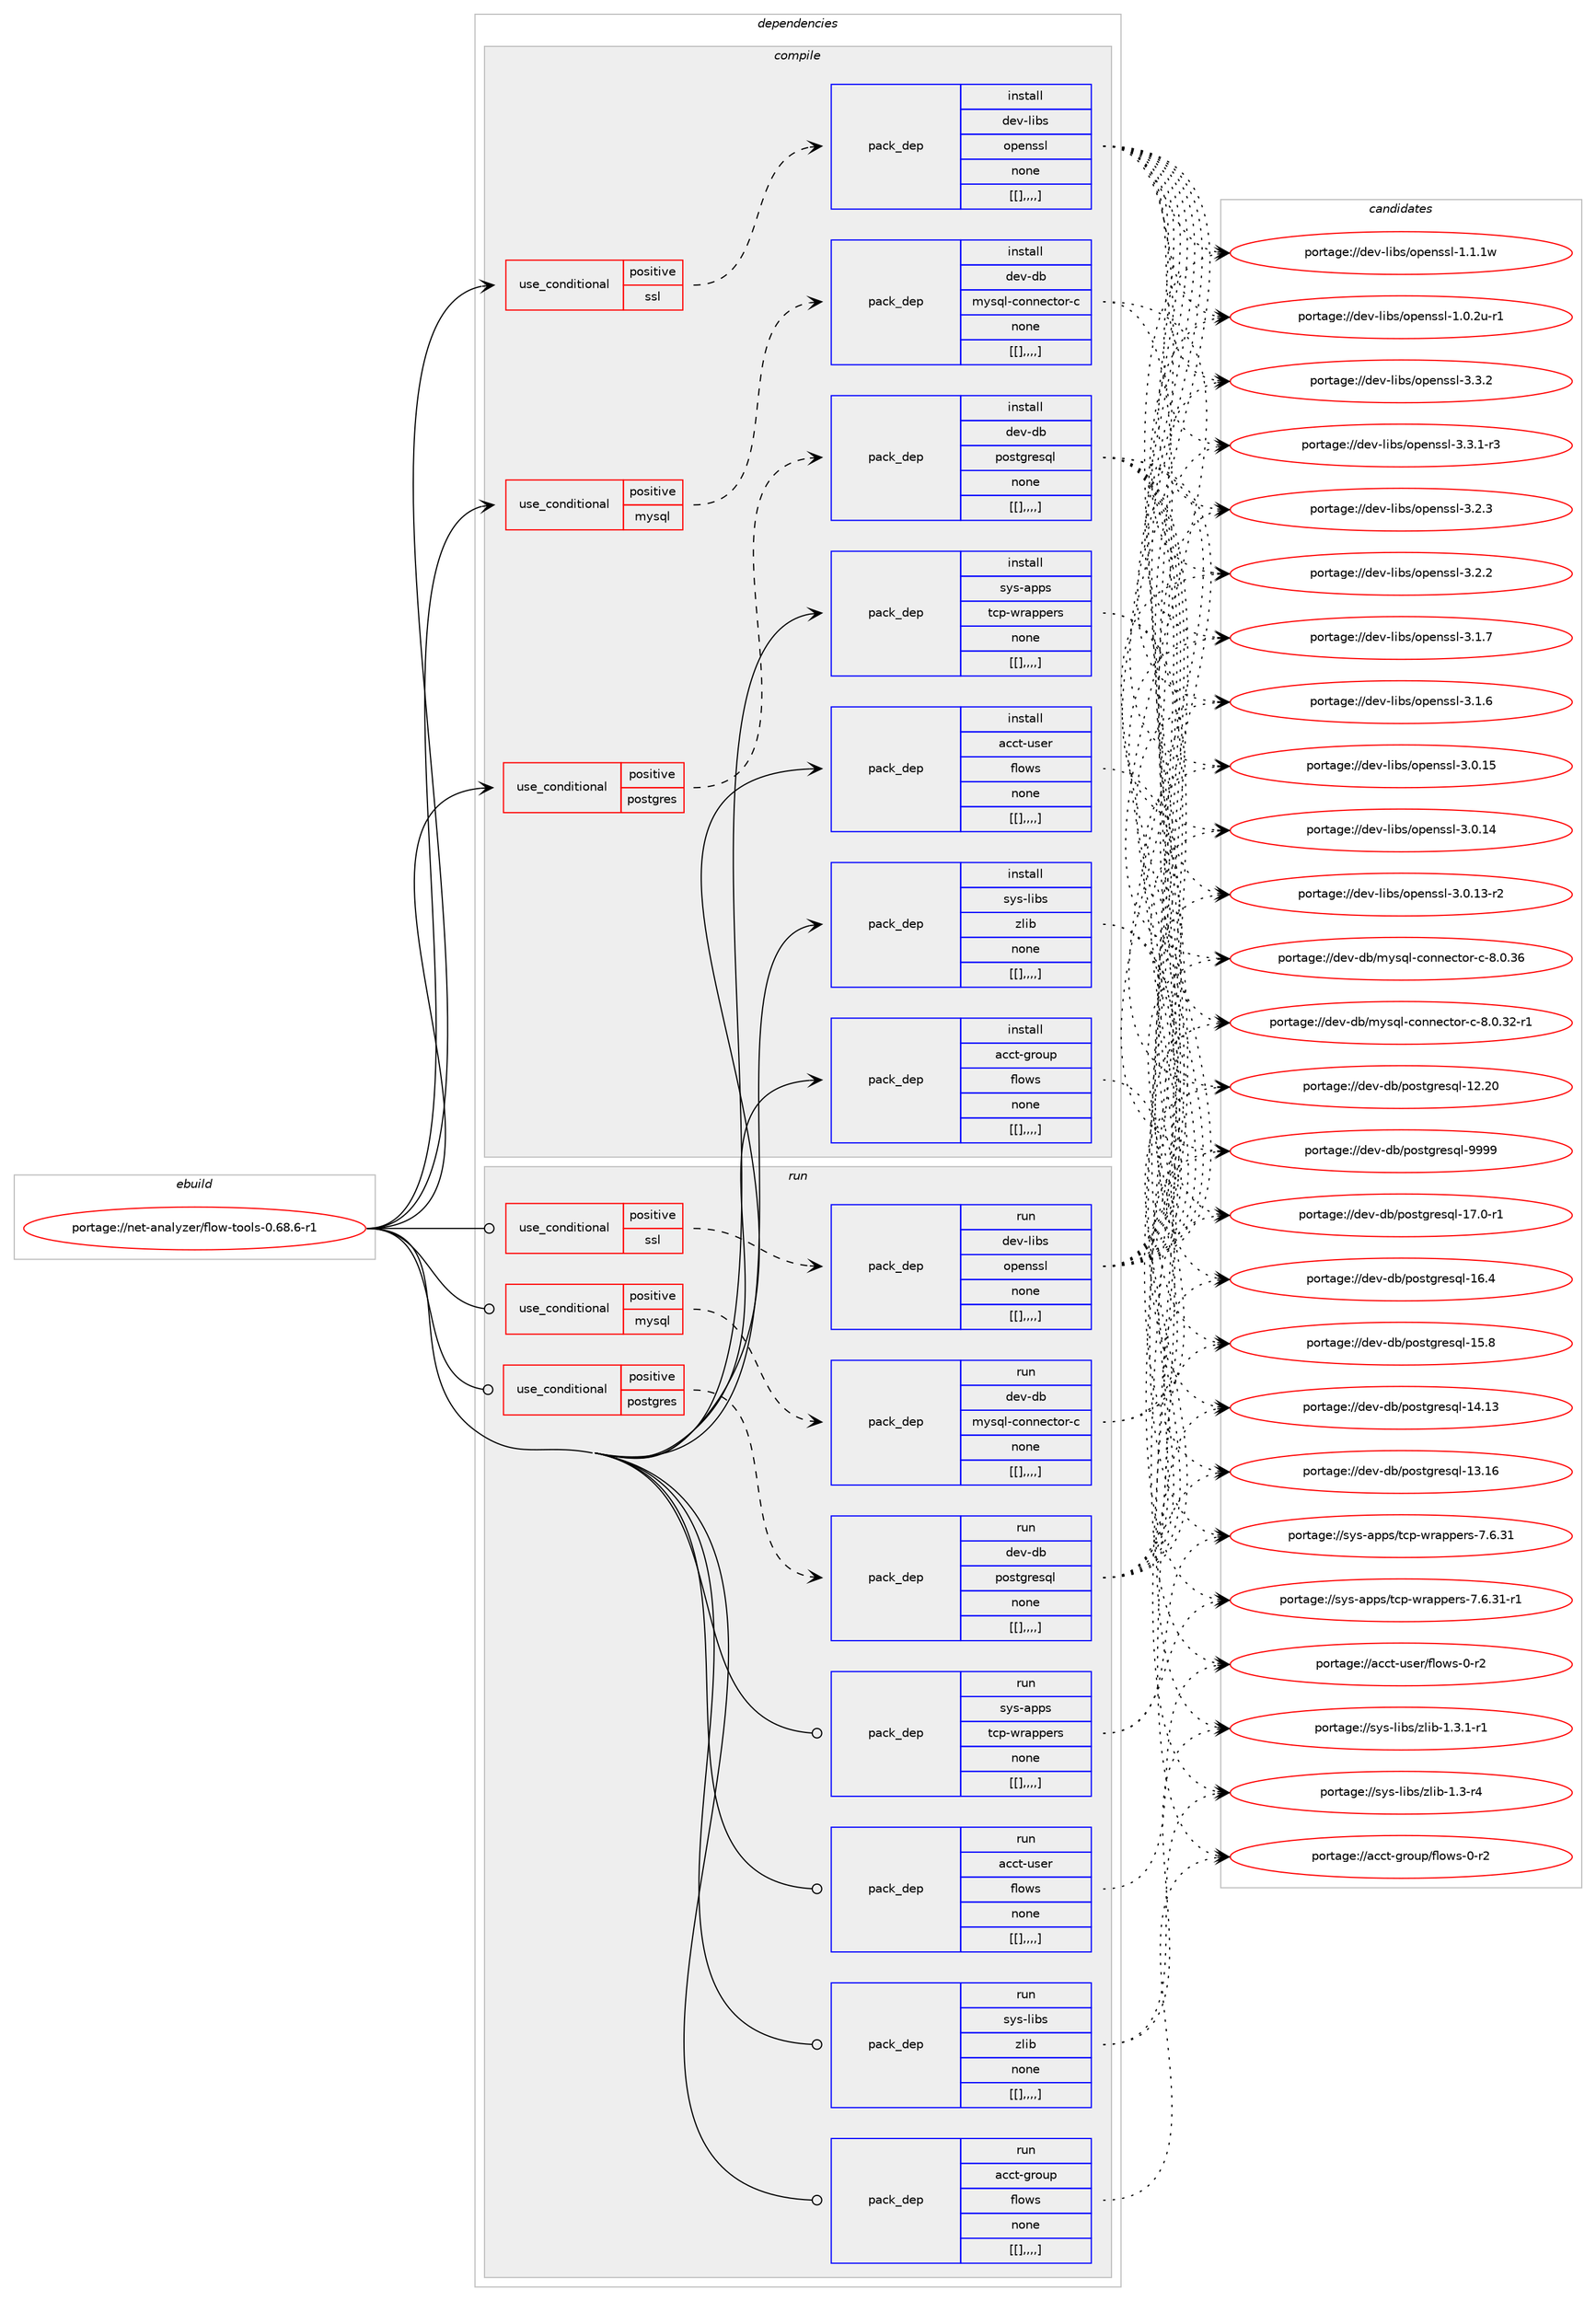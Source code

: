 digraph prolog {

# *************
# Graph options
# *************

newrank=true;
concentrate=true;
compound=true;
graph [rankdir=LR,fontname=Helvetica,fontsize=10,ranksep=1.5];#, ranksep=2.5, nodesep=0.2];
edge  [arrowhead=vee];
node  [fontname=Helvetica,fontsize=10];

# **********
# The ebuild
# **********

subgraph cluster_leftcol {
color=gray;
label=<<i>ebuild</i>>;
id [label="portage://net-analyzer/flow-tools-0.68.6-r1", color=red, width=4, href="../net-analyzer/flow-tools-0.68.6-r1.svg"];
}

# ****************
# The dependencies
# ****************

subgraph cluster_midcol {
color=gray;
label=<<i>dependencies</i>>;
subgraph cluster_compile {
fillcolor="#eeeeee";
style=filled;
label=<<i>compile</i>>;
subgraph cond91802 {
dependency357127 [label=<<TABLE BORDER="0" CELLBORDER="1" CELLSPACING="0" CELLPADDING="4"><TR><TD ROWSPAN="3" CELLPADDING="10">use_conditional</TD></TR><TR><TD>positive</TD></TR><TR><TD>mysql</TD></TR></TABLE>>, shape=none, color=red];
subgraph pack262478 {
dependency357131 [label=<<TABLE BORDER="0" CELLBORDER="1" CELLSPACING="0" CELLPADDING="4" WIDTH="220"><TR><TD ROWSPAN="6" CELLPADDING="30">pack_dep</TD></TR><TR><TD WIDTH="110">install</TD></TR><TR><TD>dev-db</TD></TR><TR><TD>mysql-connector-c</TD></TR><TR><TD>none</TD></TR><TR><TD>[[],,,,]</TD></TR></TABLE>>, shape=none, color=blue];
}
dependency357127:e -> dependency357131:w [weight=20,style="dashed",arrowhead="vee"];
}
id:e -> dependency357127:w [weight=20,style="solid",arrowhead="vee"];
subgraph cond91840 {
dependency357184 [label=<<TABLE BORDER="0" CELLBORDER="1" CELLSPACING="0" CELLPADDING="4"><TR><TD ROWSPAN="3" CELLPADDING="10">use_conditional</TD></TR><TR><TD>positive</TD></TR><TR><TD>postgres</TD></TR></TABLE>>, shape=none, color=red];
subgraph pack262518 {
dependency357186 [label=<<TABLE BORDER="0" CELLBORDER="1" CELLSPACING="0" CELLPADDING="4" WIDTH="220"><TR><TD ROWSPAN="6" CELLPADDING="30">pack_dep</TD></TR><TR><TD WIDTH="110">install</TD></TR><TR><TD>dev-db</TD></TR><TR><TD>postgresql</TD></TR><TR><TD>none</TD></TR><TR><TD>[[],,,,]</TD></TR></TABLE>>, shape=none, color=blue];
}
dependency357184:e -> dependency357186:w [weight=20,style="dashed",arrowhead="vee"];
}
id:e -> dependency357184:w [weight=20,style="solid",arrowhead="vee"];
subgraph cond91859 {
dependency357249 [label=<<TABLE BORDER="0" CELLBORDER="1" CELLSPACING="0" CELLPADDING="4"><TR><TD ROWSPAN="3" CELLPADDING="10">use_conditional</TD></TR><TR><TD>positive</TD></TR><TR><TD>ssl</TD></TR></TABLE>>, shape=none, color=red];
subgraph pack262555 {
dependency357251 [label=<<TABLE BORDER="0" CELLBORDER="1" CELLSPACING="0" CELLPADDING="4" WIDTH="220"><TR><TD ROWSPAN="6" CELLPADDING="30">pack_dep</TD></TR><TR><TD WIDTH="110">install</TD></TR><TR><TD>dev-libs</TD></TR><TR><TD>openssl</TD></TR><TR><TD>none</TD></TR><TR><TD>[[],,,,]</TD></TR></TABLE>>, shape=none, color=blue];
}
dependency357249:e -> dependency357251:w [weight=20,style="dashed",arrowhead="vee"];
}
id:e -> dependency357249:w [weight=20,style="solid",arrowhead="vee"];
subgraph pack262560 {
dependency357258 [label=<<TABLE BORDER="0" CELLBORDER="1" CELLSPACING="0" CELLPADDING="4" WIDTH="220"><TR><TD ROWSPAN="6" CELLPADDING="30">pack_dep</TD></TR><TR><TD WIDTH="110">install</TD></TR><TR><TD>acct-group</TD></TR><TR><TD>flows</TD></TR><TR><TD>none</TD></TR><TR><TD>[[],,,,]</TD></TR></TABLE>>, shape=none, color=blue];
}
id:e -> dependency357258:w [weight=20,style="solid",arrowhead="vee"];
subgraph pack262571 {
dependency357275 [label=<<TABLE BORDER="0" CELLBORDER="1" CELLSPACING="0" CELLPADDING="4" WIDTH="220"><TR><TD ROWSPAN="6" CELLPADDING="30">pack_dep</TD></TR><TR><TD WIDTH="110">install</TD></TR><TR><TD>acct-user</TD></TR><TR><TD>flows</TD></TR><TR><TD>none</TD></TR><TR><TD>[[],,,,]</TD></TR></TABLE>>, shape=none, color=blue];
}
id:e -> dependency357275:w [weight=20,style="solid",arrowhead="vee"];
subgraph pack262573 {
dependency357317 [label=<<TABLE BORDER="0" CELLBORDER="1" CELLSPACING="0" CELLPADDING="4" WIDTH="220"><TR><TD ROWSPAN="6" CELLPADDING="30">pack_dep</TD></TR><TR><TD WIDTH="110">install</TD></TR><TR><TD>sys-apps</TD></TR><TR><TD>tcp-wrappers</TD></TR><TR><TD>none</TD></TR><TR><TD>[[],,,,]</TD></TR></TABLE>>, shape=none, color=blue];
}
id:e -> dependency357317:w [weight=20,style="solid",arrowhead="vee"];
subgraph pack262599 {
dependency357343 [label=<<TABLE BORDER="0" CELLBORDER="1" CELLSPACING="0" CELLPADDING="4" WIDTH="220"><TR><TD ROWSPAN="6" CELLPADDING="30">pack_dep</TD></TR><TR><TD WIDTH="110">install</TD></TR><TR><TD>sys-libs</TD></TR><TR><TD>zlib</TD></TR><TR><TD>none</TD></TR><TR><TD>[[],,,,]</TD></TR></TABLE>>, shape=none, color=blue];
}
id:e -> dependency357343:w [weight=20,style="solid",arrowhead="vee"];
}
subgraph cluster_compileandrun {
fillcolor="#eeeeee";
style=filled;
label=<<i>compile and run</i>>;
}
subgraph cluster_run {
fillcolor="#eeeeee";
style=filled;
label=<<i>run</i>>;
subgraph cond91921 {
dependency357380 [label=<<TABLE BORDER="0" CELLBORDER="1" CELLSPACING="0" CELLPADDING="4"><TR><TD ROWSPAN="3" CELLPADDING="10">use_conditional</TD></TR><TR><TD>positive</TD></TR><TR><TD>mysql</TD></TR></TABLE>>, shape=none, color=red];
subgraph pack262641 {
dependency357398 [label=<<TABLE BORDER="0" CELLBORDER="1" CELLSPACING="0" CELLPADDING="4" WIDTH="220"><TR><TD ROWSPAN="6" CELLPADDING="30">pack_dep</TD></TR><TR><TD WIDTH="110">run</TD></TR><TR><TD>dev-db</TD></TR><TR><TD>mysql-connector-c</TD></TR><TR><TD>none</TD></TR><TR><TD>[[],,,,]</TD></TR></TABLE>>, shape=none, color=blue];
}
dependency357380:e -> dependency357398:w [weight=20,style="dashed",arrowhead="vee"];
}
id:e -> dependency357380:w [weight=20,style="solid",arrowhead="odot"];
subgraph cond91955 {
dependency357461 [label=<<TABLE BORDER="0" CELLBORDER="1" CELLSPACING="0" CELLPADDING="4"><TR><TD ROWSPAN="3" CELLPADDING="10">use_conditional</TD></TR><TR><TD>positive</TD></TR><TR><TD>postgres</TD></TR></TABLE>>, shape=none, color=red];
subgraph pack262687 {
dependency357502 [label=<<TABLE BORDER="0" CELLBORDER="1" CELLSPACING="0" CELLPADDING="4" WIDTH="220"><TR><TD ROWSPAN="6" CELLPADDING="30">pack_dep</TD></TR><TR><TD WIDTH="110">run</TD></TR><TR><TD>dev-db</TD></TR><TR><TD>postgresql</TD></TR><TR><TD>none</TD></TR><TR><TD>[[],,,,]</TD></TR></TABLE>>, shape=none, color=blue];
}
dependency357461:e -> dependency357502:w [weight=20,style="dashed",arrowhead="vee"];
}
id:e -> dependency357461:w [weight=20,style="solid",arrowhead="odot"];
subgraph cond91980 {
dependency357521 [label=<<TABLE BORDER="0" CELLBORDER="1" CELLSPACING="0" CELLPADDING="4"><TR><TD ROWSPAN="3" CELLPADDING="10">use_conditional</TD></TR><TR><TD>positive</TD></TR><TR><TD>ssl</TD></TR></TABLE>>, shape=none, color=red];
subgraph pack262716 {
dependency357620 [label=<<TABLE BORDER="0" CELLBORDER="1" CELLSPACING="0" CELLPADDING="4" WIDTH="220"><TR><TD ROWSPAN="6" CELLPADDING="30">pack_dep</TD></TR><TR><TD WIDTH="110">run</TD></TR><TR><TD>dev-libs</TD></TR><TR><TD>openssl</TD></TR><TR><TD>none</TD></TR><TR><TD>[[],,,,]</TD></TR></TABLE>>, shape=none, color=blue];
}
dependency357521:e -> dependency357620:w [weight=20,style="dashed",arrowhead="vee"];
}
id:e -> dependency357521:w [weight=20,style="solid",arrowhead="odot"];
subgraph pack262777 {
dependency357686 [label=<<TABLE BORDER="0" CELLBORDER="1" CELLSPACING="0" CELLPADDING="4" WIDTH="220"><TR><TD ROWSPAN="6" CELLPADDING="30">pack_dep</TD></TR><TR><TD WIDTH="110">run</TD></TR><TR><TD>acct-group</TD></TR><TR><TD>flows</TD></TR><TR><TD>none</TD></TR><TR><TD>[[],,,,]</TD></TR></TABLE>>, shape=none, color=blue];
}
id:e -> dependency357686:w [weight=20,style="solid",arrowhead="odot"];
subgraph pack262825 {
dependency357800 [label=<<TABLE BORDER="0" CELLBORDER="1" CELLSPACING="0" CELLPADDING="4" WIDTH="220"><TR><TD ROWSPAN="6" CELLPADDING="30">pack_dep</TD></TR><TR><TD WIDTH="110">run</TD></TR><TR><TD>acct-user</TD></TR><TR><TD>flows</TD></TR><TR><TD>none</TD></TR><TR><TD>[[],,,,]</TD></TR></TABLE>>, shape=none, color=blue];
}
id:e -> dependency357800:w [weight=20,style="solid",arrowhead="odot"];
subgraph pack262889 {
dependency357805 [label=<<TABLE BORDER="0" CELLBORDER="1" CELLSPACING="0" CELLPADDING="4" WIDTH="220"><TR><TD ROWSPAN="6" CELLPADDING="30">pack_dep</TD></TR><TR><TD WIDTH="110">run</TD></TR><TR><TD>sys-apps</TD></TR><TR><TD>tcp-wrappers</TD></TR><TR><TD>none</TD></TR><TR><TD>[[],,,,]</TD></TR></TABLE>>, shape=none, color=blue];
}
id:e -> dependency357805:w [weight=20,style="solid",arrowhead="odot"];
subgraph pack262892 {
dependency357811 [label=<<TABLE BORDER="0" CELLBORDER="1" CELLSPACING="0" CELLPADDING="4" WIDTH="220"><TR><TD ROWSPAN="6" CELLPADDING="30">pack_dep</TD></TR><TR><TD WIDTH="110">run</TD></TR><TR><TD>sys-libs</TD></TR><TR><TD>zlib</TD></TR><TR><TD>none</TD></TR><TR><TD>[[],,,,]</TD></TR></TABLE>>, shape=none, color=blue];
}
id:e -> dependency357811:w [weight=20,style="solid",arrowhead="odot"];
}
}

# **************
# The candidates
# **************

subgraph cluster_choices {
rank=same;
color=gray;
label=<<i>candidates</i>>;

subgraph choice260198 {
color=black;
nodesep=1;
choice100101118451009847109121115113108459911111011010199116111114459945564648465154 [label="portage://dev-db/mysql-connector-c-8.0.36", color=red, width=4,href="../dev-db/mysql-connector-c-8.0.36.svg"];
choice1001011184510098471091211151131084599111110110101991161111144599455646484651504511449 [label="portage://dev-db/mysql-connector-c-8.0.32-r1", color=red, width=4,href="../dev-db/mysql-connector-c-8.0.32-r1.svg"];
dependency357131:e -> choice100101118451009847109121115113108459911111011010199116111114459945564648465154:w [style=dotted,weight="100"];
dependency357131:e -> choice1001011184510098471091211151131084599111110110101991161111144599455646484651504511449:w [style=dotted,weight="100"];
}
subgraph choice260203 {
color=black;
nodesep=1;
choice1001011184510098471121111151161031141011151131084557575757 [label="portage://dev-db/postgresql-9999", color=red, width=4,href="../dev-db/postgresql-9999.svg"];
choice10010111845100984711211111511610311410111511310845495546484511449 [label="portage://dev-db/postgresql-17.0-r1", color=red, width=4,href="../dev-db/postgresql-17.0-r1.svg"];
choice1001011184510098471121111151161031141011151131084549544652 [label="portage://dev-db/postgresql-16.4", color=red, width=4,href="../dev-db/postgresql-16.4.svg"];
choice1001011184510098471121111151161031141011151131084549534656 [label="portage://dev-db/postgresql-15.8", color=red, width=4,href="../dev-db/postgresql-15.8.svg"];
choice100101118451009847112111115116103114101115113108454952464951 [label="portage://dev-db/postgresql-14.13", color=red, width=4,href="../dev-db/postgresql-14.13.svg"];
choice100101118451009847112111115116103114101115113108454951464954 [label="portage://dev-db/postgresql-13.16", color=red, width=4,href="../dev-db/postgresql-13.16.svg"];
choice100101118451009847112111115116103114101115113108454950465048 [label="portage://dev-db/postgresql-12.20", color=red, width=4,href="../dev-db/postgresql-12.20.svg"];
dependency357186:e -> choice1001011184510098471121111151161031141011151131084557575757:w [style=dotted,weight="100"];
dependency357186:e -> choice10010111845100984711211111511610311410111511310845495546484511449:w [style=dotted,weight="100"];
dependency357186:e -> choice1001011184510098471121111151161031141011151131084549544652:w [style=dotted,weight="100"];
dependency357186:e -> choice1001011184510098471121111151161031141011151131084549534656:w [style=dotted,weight="100"];
dependency357186:e -> choice100101118451009847112111115116103114101115113108454952464951:w [style=dotted,weight="100"];
dependency357186:e -> choice100101118451009847112111115116103114101115113108454951464954:w [style=dotted,weight="100"];
dependency357186:e -> choice100101118451009847112111115116103114101115113108454950465048:w [style=dotted,weight="100"];
}
subgraph choice260210 {
color=black;
nodesep=1;
choice100101118451081059811547111112101110115115108455146514650 [label="portage://dev-libs/openssl-3.3.2", color=red, width=4,href="../dev-libs/openssl-3.3.2.svg"];
choice1001011184510810598115471111121011101151151084551465146494511451 [label="portage://dev-libs/openssl-3.3.1-r3", color=red, width=4,href="../dev-libs/openssl-3.3.1-r3.svg"];
choice100101118451081059811547111112101110115115108455146504651 [label="portage://dev-libs/openssl-3.2.3", color=red, width=4,href="../dev-libs/openssl-3.2.3.svg"];
choice100101118451081059811547111112101110115115108455146504650 [label="portage://dev-libs/openssl-3.2.2", color=red, width=4,href="../dev-libs/openssl-3.2.2.svg"];
choice100101118451081059811547111112101110115115108455146494655 [label="portage://dev-libs/openssl-3.1.7", color=red, width=4,href="../dev-libs/openssl-3.1.7.svg"];
choice100101118451081059811547111112101110115115108455146494654 [label="portage://dev-libs/openssl-3.1.6", color=red, width=4,href="../dev-libs/openssl-3.1.6.svg"];
choice10010111845108105981154711111210111011511510845514648464953 [label="portage://dev-libs/openssl-3.0.15", color=red, width=4,href="../dev-libs/openssl-3.0.15.svg"];
choice10010111845108105981154711111210111011511510845514648464952 [label="portage://dev-libs/openssl-3.0.14", color=red, width=4,href="../dev-libs/openssl-3.0.14.svg"];
choice100101118451081059811547111112101110115115108455146484649514511450 [label="portage://dev-libs/openssl-3.0.13-r2", color=red, width=4,href="../dev-libs/openssl-3.0.13-r2.svg"];
choice100101118451081059811547111112101110115115108454946494649119 [label="portage://dev-libs/openssl-1.1.1w", color=red, width=4,href="../dev-libs/openssl-1.1.1w.svg"];
choice1001011184510810598115471111121011101151151084549464846501174511449 [label="portage://dev-libs/openssl-1.0.2u-r1", color=red, width=4,href="../dev-libs/openssl-1.0.2u-r1.svg"];
dependency357251:e -> choice100101118451081059811547111112101110115115108455146514650:w [style=dotted,weight="100"];
dependency357251:e -> choice1001011184510810598115471111121011101151151084551465146494511451:w [style=dotted,weight="100"];
dependency357251:e -> choice100101118451081059811547111112101110115115108455146504651:w [style=dotted,weight="100"];
dependency357251:e -> choice100101118451081059811547111112101110115115108455146504650:w [style=dotted,weight="100"];
dependency357251:e -> choice100101118451081059811547111112101110115115108455146494655:w [style=dotted,weight="100"];
dependency357251:e -> choice100101118451081059811547111112101110115115108455146494654:w [style=dotted,weight="100"];
dependency357251:e -> choice10010111845108105981154711111210111011511510845514648464953:w [style=dotted,weight="100"];
dependency357251:e -> choice10010111845108105981154711111210111011511510845514648464952:w [style=dotted,weight="100"];
dependency357251:e -> choice100101118451081059811547111112101110115115108455146484649514511450:w [style=dotted,weight="100"];
dependency357251:e -> choice100101118451081059811547111112101110115115108454946494649119:w [style=dotted,weight="100"];
dependency357251:e -> choice1001011184510810598115471111121011101151151084549464846501174511449:w [style=dotted,weight="100"];
}
subgraph choice260222 {
color=black;
nodesep=1;
choice979999116451031141111171124710210811111911545484511450 [label="portage://acct-group/flows-0-r2", color=red, width=4,href="../acct-group/flows-0-r2.svg"];
dependency357258:e -> choice979999116451031141111171124710210811111911545484511450:w [style=dotted,weight="100"];
}
subgraph choice260249 {
color=black;
nodesep=1;
choice979999116451171151011144710210811111911545484511450 [label="portage://acct-user/flows-0-r2", color=red, width=4,href="../acct-user/flows-0-r2.svg"];
dependency357275:e -> choice979999116451171151011144710210811111911545484511450:w [style=dotted,weight="100"];
}
subgraph choice260265 {
color=black;
nodesep=1;
choice115121115459711211211547116991124511911497112112101114115455546544651494511449 [label="portage://sys-apps/tcp-wrappers-7.6.31-r1", color=red, width=4,href="../sys-apps/tcp-wrappers-7.6.31-r1.svg"];
choice11512111545971121121154711699112451191149711211210111411545554654465149 [label="portage://sys-apps/tcp-wrappers-7.6.31", color=red, width=4,href="../sys-apps/tcp-wrappers-7.6.31.svg"];
dependency357317:e -> choice115121115459711211211547116991124511911497112112101114115455546544651494511449:w [style=dotted,weight="100"];
dependency357317:e -> choice11512111545971121121154711699112451191149711211210111411545554654465149:w [style=dotted,weight="100"];
}
subgraph choice260294 {
color=black;
nodesep=1;
choice115121115451081059811547122108105984549465146494511449 [label="portage://sys-libs/zlib-1.3.1-r1", color=red, width=4,href="../sys-libs/zlib-1.3.1-r1.svg"];
choice11512111545108105981154712210810598454946514511452 [label="portage://sys-libs/zlib-1.3-r4", color=red, width=4,href="../sys-libs/zlib-1.3-r4.svg"];
dependency357343:e -> choice115121115451081059811547122108105984549465146494511449:w [style=dotted,weight="100"];
dependency357343:e -> choice11512111545108105981154712210810598454946514511452:w [style=dotted,weight="100"];
}
subgraph choice260314 {
color=black;
nodesep=1;
choice100101118451009847109121115113108459911111011010199116111114459945564648465154 [label="portage://dev-db/mysql-connector-c-8.0.36", color=red, width=4,href="../dev-db/mysql-connector-c-8.0.36.svg"];
choice1001011184510098471091211151131084599111110110101991161111144599455646484651504511449 [label="portage://dev-db/mysql-connector-c-8.0.32-r1", color=red, width=4,href="../dev-db/mysql-connector-c-8.0.32-r1.svg"];
dependency357398:e -> choice100101118451009847109121115113108459911111011010199116111114459945564648465154:w [style=dotted,weight="100"];
dependency357398:e -> choice1001011184510098471091211151131084599111110110101991161111144599455646484651504511449:w [style=dotted,weight="100"];
}
subgraph choice260328 {
color=black;
nodesep=1;
choice1001011184510098471121111151161031141011151131084557575757 [label="portage://dev-db/postgresql-9999", color=red, width=4,href="../dev-db/postgresql-9999.svg"];
choice10010111845100984711211111511610311410111511310845495546484511449 [label="portage://dev-db/postgresql-17.0-r1", color=red, width=4,href="../dev-db/postgresql-17.0-r1.svg"];
choice1001011184510098471121111151161031141011151131084549544652 [label="portage://dev-db/postgresql-16.4", color=red, width=4,href="../dev-db/postgresql-16.4.svg"];
choice1001011184510098471121111151161031141011151131084549534656 [label="portage://dev-db/postgresql-15.8", color=red, width=4,href="../dev-db/postgresql-15.8.svg"];
choice100101118451009847112111115116103114101115113108454952464951 [label="portage://dev-db/postgresql-14.13", color=red, width=4,href="../dev-db/postgresql-14.13.svg"];
choice100101118451009847112111115116103114101115113108454951464954 [label="portage://dev-db/postgresql-13.16", color=red, width=4,href="../dev-db/postgresql-13.16.svg"];
choice100101118451009847112111115116103114101115113108454950465048 [label="portage://dev-db/postgresql-12.20", color=red, width=4,href="../dev-db/postgresql-12.20.svg"];
dependency357502:e -> choice1001011184510098471121111151161031141011151131084557575757:w [style=dotted,weight="100"];
dependency357502:e -> choice10010111845100984711211111511610311410111511310845495546484511449:w [style=dotted,weight="100"];
dependency357502:e -> choice1001011184510098471121111151161031141011151131084549544652:w [style=dotted,weight="100"];
dependency357502:e -> choice1001011184510098471121111151161031141011151131084549534656:w [style=dotted,weight="100"];
dependency357502:e -> choice100101118451009847112111115116103114101115113108454952464951:w [style=dotted,weight="100"];
dependency357502:e -> choice100101118451009847112111115116103114101115113108454951464954:w [style=dotted,weight="100"];
dependency357502:e -> choice100101118451009847112111115116103114101115113108454950465048:w [style=dotted,weight="100"];
}
subgraph choice260365 {
color=black;
nodesep=1;
choice100101118451081059811547111112101110115115108455146514650 [label="portage://dev-libs/openssl-3.3.2", color=red, width=4,href="../dev-libs/openssl-3.3.2.svg"];
choice1001011184510810598115471111121011101151151084551465146494511451 [label="portage://dev-libs/openssl-3.3.1-r3", color=red, width=4,href="../dev-libs/openssl-3.3.1-r3.svg"];
choice100101118451081059811547111112101110115115108455146504651 [label="portage://dev-libs/openssl-3.2.3", color=red, width=4,href="../dev-libs/openssl-3.2.3.svg"];
choice100101118451081059811547111112101110115115108455146504650 [label="portage://dev-libs/openssl-3.2.2", color=red, width=4,href="../dev-libs/openssl-3.2.2.svg"];
choice100101118451081059811547111112101110115115108455146494655 [label="portage://dev-libs/openssl-3.1.7", color=red, width=4,href="../dev-libs/openssl-3.1.7.svg"];
choice100101118451081059811547111112101110115115108455146494654 [label="portage://dev-libs/openssl-3.1.6", color=red, width=4,href="../dev-libs/openssl-3.1.6.svg"];
choice10010111845108105981154711111210111011511510845514648464953 [label="portage://dev-libs/openssl-3.0.15", color=red, width=4,href="../dev-libs/openssl-3.0.15.svg"];
choice10010111845108105981154711111210111011511510845514648464952 [label="portage://dev-libs/openssl-3.0.14", color=red, width=4,href="../dev-libs/openssl-3.0.14.svg"];
choice100101118451081059811547111112101110115115108455146484649514511450 [label="portage://dev-libs/openssl-3.0.13-r2", color=red, width=4,href="../dev-libs/openssl-3.0.13-r2.svg"];
choice100101118451081059811547111112101110115115108454946494649119 [label="portage://dev-libs/openssl-1.1.1w", color=red, width=4,href="../dev-libs/openssl-1.1.1w.svg"];
choice1001011184510810598115471111121011101151151084549464846501174511449 [label="portage://dev-libs/openssl-1.0.2u-r1", color=red, width=4,href="../dev-libs/openssl-1.0.2u-r1.svg"];
dependency357620:e -> choice100101118451081059811547111112101110115115108455146514650:w [style=dotted,weight="100"];
dependency357620:e -> choice1001011184510810598115471111121011101151151084551465146494511451:w [style=dotted,weight="100"];
dependency357620:e -> choice100101118451081059811547111112101110115115108455146504651:w [style=dotted,weight="100"];
dependency357620:e -> choice100101118451081059811547111112101110115115108455146504650:w [style=dotted,weight="100"];
dependency357620:e -> choice100101118451081059811547111112101110115115108455146494655:w [style=dotted,weight="100"];
dependency357620:e -> choice100101118451081059811547111112101110115115108455146494654:w [style=dotted,weight="100"];
dependency357620:e -> choice10010111845108105981154711111210111011511510845514648464953:w [style=dotted,weight="100"];
dependency357620:e -> choice10010111845108105981154711111210111011511510845514648464952:w [style=dotted,weight="100"];
dependency357620:e -> choice100101118451081059811547111112101110115115108455146484649514511450:w [style=dotted,weight="100"];
dependency357620:e -> choice100101118451081059811547111112101110115115108454946494649119:w [style=dotted,weight="100"];
dependency357620:e -> choice1001011184510810598115471111121011101151151084549464846501174511449:w [style=dotted,weight="100"];
}
subgraph choice260396 {
color=black;
nodesep=1;
choice979999116451031141111171124710210811111911545484511450 [label="portage://acct-group/flows-0-r2", color=red, width=4,href="../acct-group/flows-0-r2.svg"];
dependency357686:e -> choice979999116451031141111171124710210811111911545484511450:w [style=dotted,weight="100"];
}
subgraph choice260427 {
color=black;
nodesep=1;
choice979999116451171151011144710210811111911545484511450 [label="portage://acct-user/flows-0-r2", color=red, width=4,href="../acct-user/flows-0-r2.svg"];
dependency357800:e -> choice979999116451171151011144710210811111911545484511450:w [style=dotted,weight="100"];
}
subgraph choice260456 {
color=black;
nodesep=1;
choice115121115459711211211547116991124511911497112112101114115455546544651494511449 [label="portage://sys-apps/tcp-wrappers-7.6.31-r1", color=red, width=4,href="../sys-apps/tcp-wrappers-7.6.31-r1.svg"];
choice11512111545971121121154711699112451191149711211210111411545554654465149 [label="portage://sys-apps/tcp-wrappers-7.6.31", color=red, width=4,href="../sys-apps/tcp-wrappers-7.6.31.svg"];
dependency357805:e -> choice115121115459711211211547116991124511911497112112101114115455546544651494511449:w [style=dotted,weight="100"];
dependency357805:e -> choice11512111545971121121154711699112451191149711211210111411545554654465149:w [style=dotted,weight="100"];
}
subgraph choice260480 {
color=black;
nodesep=1;
choice115121115451081059811547122108105984549465146494511449 [label="portage://sys-libs/zlib-1.3.1-r1", color=red, width=4,href="../sys-libs/zlib-1.3.1-r1.svg"];
choice11512111545108105981154712210810598454946514511452 [label="portage://sys-libs/zlib-1.3-r4", color=red, width=4,href="../sys-libs/zlib-1.3-r4.svg"];
dependency357811:e -> choice115121115451081059811547122108105984549465146494511449:w [style=dotted,weight="100"];
dependency357811:e -> choice11512111545108105981154712210810598454946514511452:w [style=dotted,weight="100"];
}
}

}
